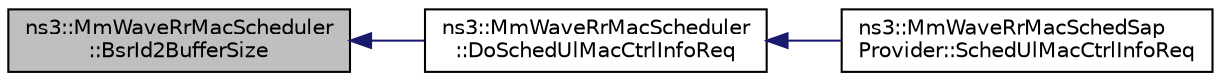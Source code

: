 digraph "ns3::MmWaveRrMacScheduler::BsrId2BufferSize"
{
  edge [fontname="Helvetica",fontsize="10",labelfontname="Helvetica",labelfontsize="10"];
  node [fontname="Helvetica",fontsize="10",shape=record];
  rankdir="LR";
  Node1 [label="ns3::MmWaveRrMacScheduler\l::BsrId2BufferSize",height=0.2,width=0.4,color="black", fillcolor="grey75", style="filled", fontcolor="black"];
  Node1 -> Node2 [dir="back",color="midnightblue",fontsize="10",style="solid"];
  Node2 [label="ns3::MmWaveRrMacScheduler\l::DoSchedUlMacCtrlInfoReq",height=0.2,width=0.4,color="black", fillcolor="white", style="filled",URL="$d5/d9b/classns3_1_1MmWaveRrMacScheduler.html#ab99149a6961ca02b605ce4c89c12e4c7"];
  Node2 -> Node3 [dir="back",color="midnightblue",fontsize="10",style="solid"];
  Node3 [label="ns3::MmWaveRrMacSchedSap\lProvider::SchedUlMacCtrlInfoReq",height=0.2,width=0.4,color="black", fillcolor="white", style="filled",URL="$d9/d99/classns3_1_1MmWaveRrMacSchedSapProvider.html#ae34d717c1eebd925ec855929680707d6"];
}
